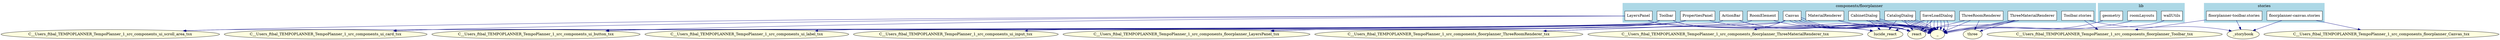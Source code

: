 digraph floorplannerDependencies {
  rankdir=TB;
  compound=true;
  node [shape=box, style=filled, fillcolor=lightgrey];
  edge [color=navy, penwidth=1];

  subgraph "cluster_0" {
    label="components/floorplanner";
    style=filled;
    color=lightblue;
    node [style=filled, fillcolor=white];

    n0 [label="LayersPanel", tooltip="components/floorplanner/LayersPanel.tsx"];
    n1 [label="Toolbar", tooltip="components/floorplanner/Toolbar.tsx"];
    n2 [label="ThreeMaterialRenderer", tooltip="components/floorplanner/ThreeMaterialRenderer.tsx"];
    n3 [label="ThreeRoomRenderer", tooltip="components/floorplanner/ThreeRoomRenderer.tsx"];
    n4 [label="Canvas", tooltip="components/floorplanner/Canvas.tsx"];
    n5 [label="PropertiesPanel", tooltip="components/floorplanner/PropertiesPanel.tsx"];
    n6 [label="ActionBar", tooltip="components/floorplanner/ActionBar.tsx"];
    n7 [label="CatalogDialog", tooltip="components/floorplanner/CatalogDialog.tsx"];
    n8 [label="CabinetDialog", tooltip="components/floorplanner/CabinetDialog.tsx"];
    n9 [label="MaterialRenderer", tooltip="components/floorplanner/MaterialRenderer.tsx"];
    n10 [label="RoomElement", tooltip="components/floorplanner/RoomElement.tsx"];
    n11 [label="SaveLoadDialog", tooltip="components/floorplanner/SaveLoadDialog.tsx"];
    n12 [label="Toolbar.stories", tooltip="components/floorplanner/Toolbar.stories.tsx"];
  }

  subgraph "cluster_1" {
    label="lib";
    style=filled;
    color=lightblue;
    node [style=filled, fillcolor=white];

    n13 [label="wallUtils", tooltip="lib/wallUtils.ts"];
    n14 [label="roomLayouts", tooltip="lib/roomLayouts.ts"];
    n15 [label="geometry", tooltip="lib/geometry.ts"];
  }

  subgraph "cluster_2" {
    label="stories";
    style=filled;
    color=lightblue;
    node [style=filled, fillcolor=white];

    n16 [label="floorplanner-canvas.stories", tooltip="stories/floorplanner-canvas.stories.tsx"];
    n17 [label="floorplanner-toolbar.stories", tooltip="stories/floorplanner-toolbar.stories.tsx"];
  }

  n18 [shape=ellipse, style=filled, fillcolor=lightyellow, label="react"];
  n0 -> n18;
  n19 [shape=ellipse, style=filled, fillcolor=lightyellow, label="C__Users_ftbal_TEMPOPLANNER_TempoPlanner_1_src_components_ui_card_tsx"];
  n0 -> n19;
  n20 [shape=ellipse, style=filled, fillcolor=lightyellow, label="C__Users_ftbal_TEMPOPLANNER_TempoPlanner_1_src_components_ui_button_tsx"];
  n0 -> n20;
  n21 [shape=ellipse, style=filled, fillcolor=lightyellow, label="C__Users_ftbal_TEMPOPLANNER_TempoPlanner_1_src_components_ui_scroll_area_tsx"];
  n0 -> n21;
  n22 [shape=ellipse, style=filled, fillcolor=lightyellow, label="lucide_react"];
  n0 -> n22;
  n1 -> n18;
  n1 -> n19;
  n1 -> n20;
  n1 -> n21;
  n23 [shape=ellipse, style=filled, fillcolor=lightyellow, label="C__Users_ftbal_TEMPOPLANNER_TempoPlanner_1_src_components_floorplanner_LayersPanel_tsx"];
  n1 -> n23;
  n1 -> n22;
  n2 -> n18;
  n24 [shape=ellipse, style=filled, fillcolor=lightyellow, label="_"];
  n2 -> n24;
  n2 -> n24;
  n2 -> n24;
  n25 [shape=ellipse, style=filled, fillcolor=lightyellow, label="three"];
  n2 -> n25;
  n3 -> n18;
  n3 -> n24;
  n3 -> n25;
  n13 -> n24;
  n4 -> n18;
  n4 -> n23;
  n26 [shape=ellipse, style=filled, fillcolor=lightyellow, label="C__Users_ftbal_TEMPOPLANNER_TempoPlanner_1_src_components_floorplanner_ThreeMaterialRenderer_tsx"];
  n4 -> n26;
  n27 [shape=ellipse, style=filled, fillcolor=lightyellow, label="C__Users_ftbal_TEMPOPLANNER_TempoPlanner_1_src_components_floorplanner_ThreeRoomRenderer_tsx"];
  n4 -> n27;
  n4 -> n24;
  n4 -> n24;
  n4 -> n24;
  n4 -> n24;
  n4 -> n24;
  n5 -> n18;
  n5 -> n19;
  n28 [shape=ellipse, style=filled, fillcolor=lightyellow, label="C__Users_ftbal_TEMPOPLANNER_TempoPlanner_1_src_components_ui_label_tsx"];
  n5 -> n28;
  n29 [shape=ellipse, style=filled, fillcolor=lightyellow, label="C__Users_ftbal_TEMPOPLANNER_TempoPlanner_1_src_components_ui_input_tsx"];
  n5 -> n29;
  n6 -> n18;
  n6 -> n20;
  n6 -> n22;
  n14 -> n24;
  n7 -> n18;
  n7 -> n24;
  n7 -> n24;
  n7 -> n24;
  n7 -> n24;
  n7 -> n24;
  n7 -> n24;
  n7 -> n22;
  n8 -> n18;
  n8 -> n24;
  n8 -> n24;
  n8 -> n24;
  n8 -> n24;
  n8 -> n24;
  n8 -> n22;
  n9 -> n18;
  n9 -> n24;
  n10 -> n18;
  n10 -> n27;
  n10 -> n24;
  n15 -> n24;
  n11 -> n18;
  n11 -> n24;
  n11 -> n24;
  n11 -> n24;
  n11 -> n24;
  n11 -> n24;
  n11 -> n24;
  n11 -> n24;
  n11 -> n22;
  n30 [shape=ellipse, style=filled, fillcolor=lightyellow, label="_storybook"];
  n12 -> n30;
  n31 [shape=ellipse, style=filled, fillcolor=lightyellow, label="C__Users_ftbal_TEMPOPLANNER_TempoPlanner_1_src_components_floorplanner_Toolbar_tsx"];
  n12 -> n31;
  n16 -> n30;
  n32 [shape=ellipse, style=filled, fillcolor=lightyellow, label="C__Users_ftbal_TEMPOPLANNER_TempoPlanner_1_src_components_floorplanner_Canvas_tsx"];
  n16 -> n32;
  n17 -> n30;
  n17 -> n31;
}
